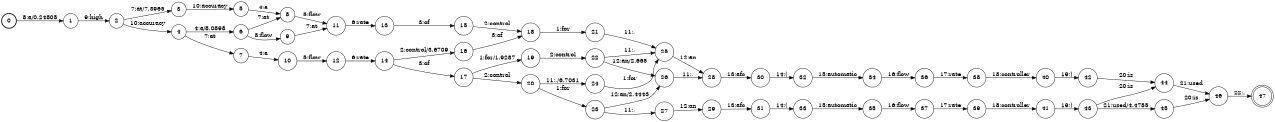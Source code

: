 digraph FST {
rankdir = LR;
size = "8.5,11";
label = "";
center = 1;
orientation = Portrait;
ranksep = "0.4";
nodesep = "0.25";
0 [label = "0", shape = circle, style = bold, fontsize = 14]
	0 -> 1 [label = "8:a/0.24805", fontsize = 14];
1 [label = "1", shape = circle, style = solid, fontsize = 14]
	1 -> 2 [label = "9:high", fontsize = 14];
2 [label = "2", shape = circle, style = solid, fontsize = 14]
	2 -> 3 [label = "7:at/7.3965", fontsize = 14];
	2 -> 4 [label = "10:accuracy", fontsize = 14];
3 [label = "3", shape = circle, style = solid, fontsize = 14]
	3 -> 5 [label = "10:accuracy", fontsize = 14];
4 [label = "4", shape = circle, style = solid, fontsize = 14]
	4 -> 7 [label = "7:at", fontsize = 14];
	4 -> 6 [label = "4:a/8.0898", fontsize = 14];
5 [label = "5", shape = circle, style = solid, fontsize = 14]
	5 -> 8 [label = "4:a", fontsize = 14];
6 [label = "6", shape = circle, style = solid, fontsize = 14]
	6 -> 9 [label = "5:flow", fontsize = 14];
	6 -> 8 [label = "7:at", fontsize = 14];
7 [label = "7", shape = circle, style = solid, fontsize = 14]
	7 -> 10 [label = "4:a", fontsize = 14];
8 [label = "8", shape = circle, style = solid, fontsize = 14]
	8 -> 11 [label = "5:flow", fontsize = 14];
9 [label = "9", shape = circle, style = solid, fontsize = 14]
	9 -> 11 [label = "7:at", fontsize = 14];
10 [label = "10", shape = circle, style = solid, fontsize = 14]
	10 -> 12 [label = "5:flow", fontsize = 14];
11 [label = "11", shape = circle, style = solid, fontsize = 14]
	11 -> 13 [label = "6:rate", fontsize = 14];
12 [label = "12", shape = circle, style = solid, fontsize = 14]
	12 -> 14 [label = "6:rate", fontsize = 14];
13 [label = "13", shape = circle, style = solid, fontsize = 14]
	13 -> 15 [label = "3:of", fontsize = 14];
14 [label = "14", shape = circle, style = solid, fontsize = 14]
	14 -> 16 [label = "2:control/3.6709", fontsize = 14];
	14 -> 17 [label = "3:of", fontsize = 14];
15 [label = "15", shape = circle, style = solid, fontsize = 14]
	15 -> 18 [label = "2:control", fontsize = 14];
16 [label = "16", shape = circle, style = solid, fontsize = 14]
	16 -> 18 [label = "3:of", fontsize = 14];
17 [label = "17", shape = circle, style = solid, fontsize = 14]
	17 -> 19 [label = "1:for/1.9287", fontsize = 14];
	17 -> 20 [label = "2:control", fontsize = 14];
18 [label = "18", shape = circle, style = solid, fontsize = 14]
	18 -> 21 [label = "1:for", fontsize = 14];
19 [label = "19", shape = circle, style = solid, fontsize = 14]
	19 -> 22 [label = "2:control", fontsize = 14];
20 [label = "20", shape = circle, style = solid, fontsize = 14]
	20 -> 23 [label = "1:for", fontsize = 14];
	20 -> 24 [label = "11:,/6.7031", fontsize = 14];
21 [label = "21", shape = circle, style = solid, fontsize = 14]
	21 -> 25 [label = "11:,", fontsize = 14];
22 [label = "22", shape = circle, style = solid, fontsize = 14]
	22 -> 25 [label = "11:,", fontsize = 14];
	22 -> 26 [label = "12:an/2.665", fontsize = 14];
23 [label = "23", shape = circle, style = solid, fontsize = 14]
	23 -> 27 [label = "11:,", fontsize = 14];
	23 -> 26 [label = "12:an/2.4443", fontsize = 14];
24 [label = "24", shape = circle, style = solid, fontsize = 14]
	24 -> 25 [label = "1:for", fontsize = 14];
25 [label = "25", shape = circle, style = solid, fontsize = 14]
	25 -> 28 [label = "12:an", fontsize = 14];
26 [label = "26", shape = circle, style = solid, fontsize = 14]
	26 -> 28 [label = "11:,", fontsize = 14];
27 [label = "27", shape = circle, style = solid, fontsize = 14]
	27 -> 29 [label = "12:an", fontsize = 14];
28 [label = "28", shape = circle, style = solid, fontsize = 14]
	28 -> 30 [label = "13:afc", fontsize = 14];
29 [label = "29", shape = circle, style = solid, fontsize = 14]
	29 -> 31 [label = "13:afc", fontsize = 14];
30 [label = "30", shape = circle, style = solid, fontsize = 14]
	30 -> 32 [label = "14:(", fontsize = 14];
31 [label = "31", shape = circle, style = solid, fontsize = 14]
	31 -> 33 [label = "14:(", fontsize = 14];
32 [label = "32", shape = circle, style = solid, fontsize = 14]
	32 -> 34 [label = "15:automatic", fontsize = 14];
33 [label = "33", shape = circle, style = solid, fontsize = 14]
	33 -> 35 [label = "15:automatic", fontsize = 14];
34 [label = "34", shape = circle, style = solid, fontsize = 14]
	34 -> 36 [label = "16:flow", fontsize = 14];
35 [label = "35", shape = circle, style = solid, fontsize = 14]
	35 -> 37 [label = "16:flow", fontsize = 14];
36 [label = "36", shape = circle, style = solid, fontsize = 14]
	36 -> 38 [label = "17:rate", fontsize = 14];
37 [label = "37", shape = circle, style = solid, fontsize = 14]
	37 -> 39 [label = "17:rate", fontsize = 14];
38 [label = "38", shape = circle, style = solid, fontsize = 14]
	38 -> 40 [label = "18:controller", fontsize = 14];
39 [label = "39", shape = circle, style = solid, fontsize = 14]
	39 -> 41 [label = "18:controller", fontsize = 14];
40 [label = "40", shape = circle, style = solid, fontsize = 14]
	40 -> 42 [label = "19:)", fontsize = 14];
41 [label = "41", shape = circle, style = solid, fontsize = 14]
	41 -> 43 [label = "19:)", fontsize = 14];
42 [label = "42", shape = circle, style = solid, fontsize = 14]
	42 -> 44 [label = "20:is", fontsize = 14];
43 [label = "43", shape = circle, style = solid, fontsize = 14]
	43 -> 44 [label = "20:is", fontsize = 14];
	43 -> 45 [label = "21:used/4.4785", fontsize = 14];
44 [label = "44", shape = circle, style = solid, fontsize = 14]
	44 -> 46 [label = "21:used", fontsize = 14];
45 [label = "45", shape = circle, style = solid, fontsize = 14]
	45 -> 46 [label = "20:is", fontsize = 14];
46 [label = "46", shape = circle, style = solid, fontsize = 14]
	46 -> 47 [label = "22:.", fontsize = 14];
47 [label = "47", shape = doublecircle, style = solid, fontsize = 14]
}
